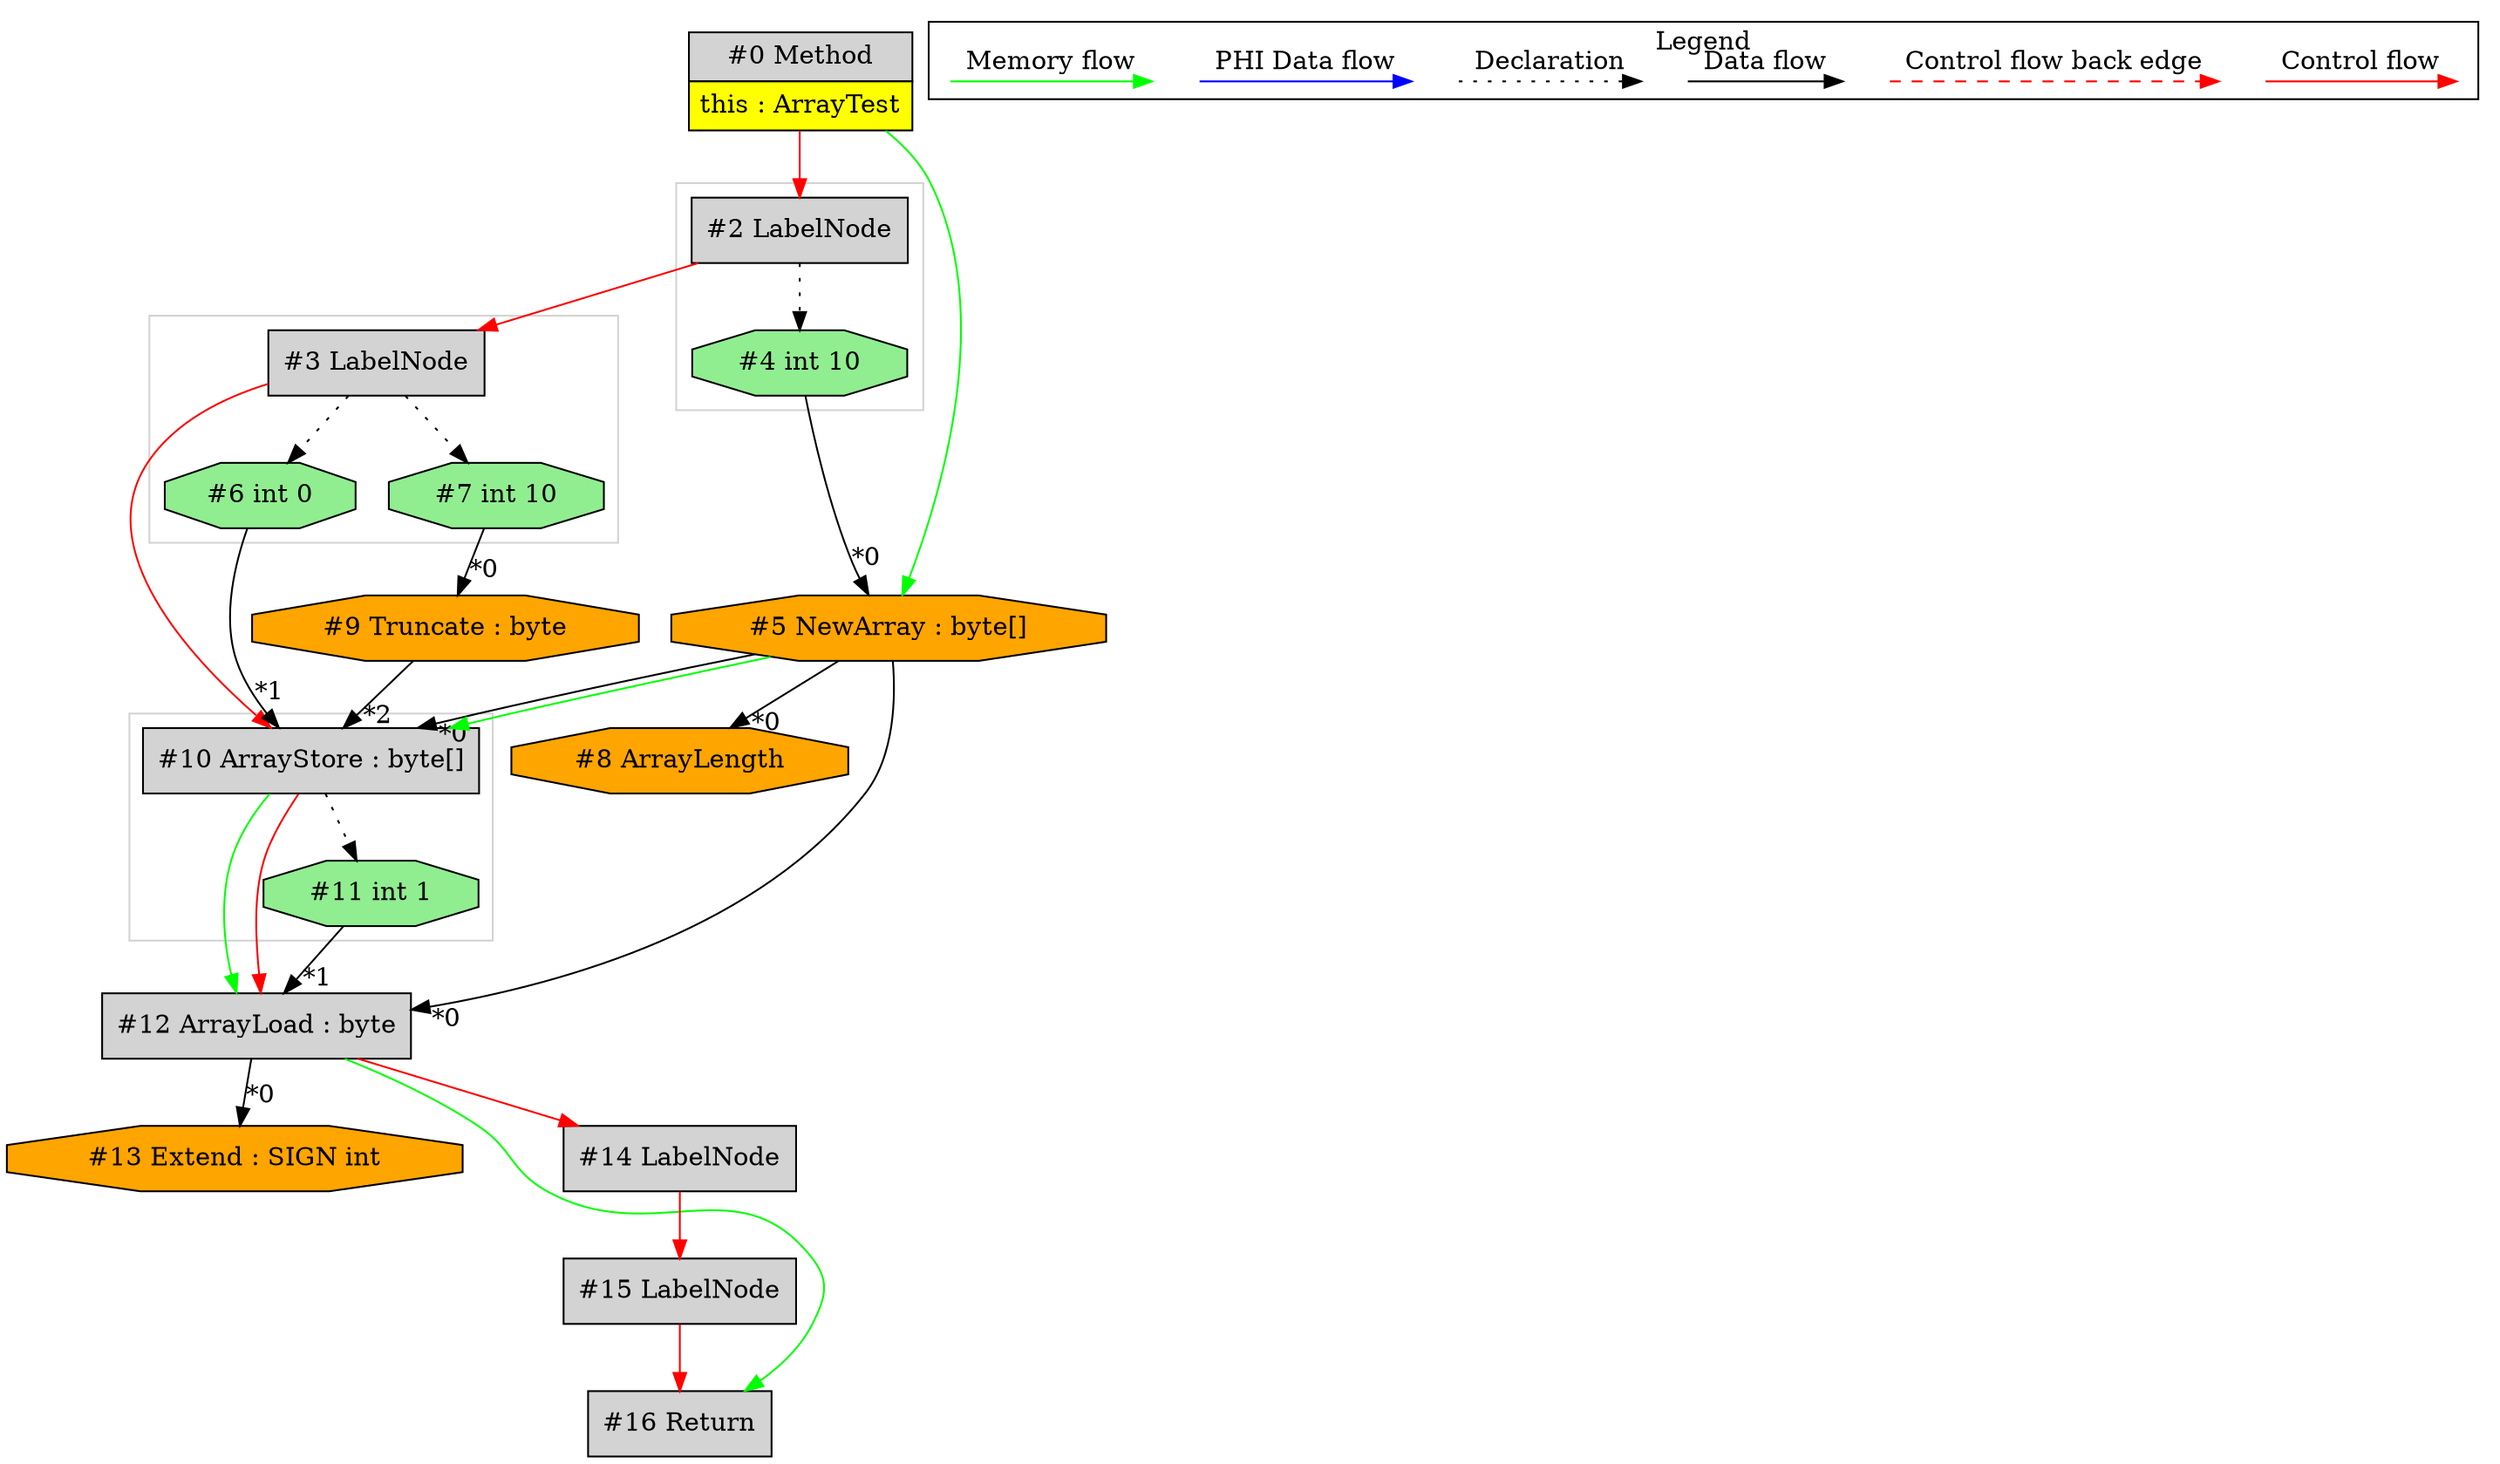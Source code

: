 digraph {
 ordering="in";
 node0[margin="0", label=<<table border="0" cellborder="1" cellspacing="0" cellpadding="5"><tr><td colspan="1">#0 Method</td></tr><tr><td port="prj1" bgcolor="yellow">this : ArrayTest</td></tr></table>>,shape=none, fillcolor=lightgrey, style=filled];
 node2[label="#2 LabelNode",shape=box, fillcolor=lightgrey, style=filled];
 node0 -> node2[labeldistance=2, color=red, fontcolor=red];
 node3[label="#3 LabelNode",shape=box, fillcolor=lightgrey, style=filled];
 node2 -> node3[labeldistance=2, color=red, fontcolor=red];
 node7[label="#7 int 10",shape=octagon, fillcolor=lightgreen, style=filled];
 node3 -> node7[style=dotted];
 node9[label="#9 Truncate : byte",shape=octagon, fillcolor=orange, style=filled];
 node7 -> node9[headlabel="*0", labeldistance=2];
 node10[label="#10 ArrayStore : byte[]",shape=box, fillcolor=lightgrey, style=filled];
 node5 -> node10[headlabel="*0", labeldistance=2];
 node6 -> node10[headlabel="*1", labeldistance=2];
 node9 -> node10[headlabel="*2", labeldistance=2];
 node5 -> node10[labeldistance=2, color=green, constraint=false];
 node3 -> node10[labeldistance=2, color=red, fontcolor=red];
 node5[label="#5 NewArray : byte[]",shape=octagon, fillcolor=orange, style=filled];
 node4 -> node5[headlabel="*0", labeldistance=2];
 node0 -> node5[labeldistance=2, color=green, constraint=false];
 node4[label="#4 int 10",shape=octagon, fillcolor=lightgreen, style=filled];
 node2 -> node4[style=dotted];
 node8[label="#8 ArrayLength",shape=octagon, fillcolor=orange, style=filled];
 node5 -> node8[headlabel="*0", labeldistance=2];
 node12[label="#12 ArrayLoad : byte",shape=box, fillcolor=lightgrey, style=filled];
 node5 -> node12[headlabel="*0", labeldistance=2];
 node11 -> node12[headlabel="*1", labeldistance=2];
 node10 -> node12[labeldistance=2, color=green, constraint=false];
 node10 -> node12[labeldistance=2, color=red, fontcolor=red];
 node11[label="#11 int 1",shape=octagon, fillcolor=lightgreen, style=filled];
 node10 -> node11[style=dotted];
 node14[label="#14 LabelNode",shape=box, fillcolor=lightgrey, style=filled];
 node12 -> node14[labeldistance=2, color=red, fontcolor=red];
 node15[label="#15 LabelNode",shape=box, fillcolor=lightgrey, style=filled];
 node14 -> node15[labeldistance=2, color=red, fontcolor=red];
 node16[label="#16 Return",shape=box, fillcolor=lightgrey, style=filled];
 node15 -> node16[labeldistance=2, color=red, fontcolor=red];
 node12 -> node16[labeldistance=2, color=green, constraint=false];
 node13[label="#13 Extend : SIGN int",shape=octagon, fillcolor=orange, style=filled];
 node12 -> node13[headlabel="*0", labeldistance=2];
 node6[label="#6 int 0",shape=octagon, fillcolor=lightgreen, style=filled];
 node3 -> node6[style=dotted];
 subgraph cluster_0 {
  color=lightgray;
  node10;
  node11;
 }
 subgraph cluster_1 {
  color=lightgray;
  node2;
  node4;
 }
 subgraph cluster_2 {
  color=lightgray;
  node3;
  node6;
  node7;
 }
 subgraph cluster_000 {
  label = "Legend";
  node [shape=point]
  {
   rank=same;
   c0 [style = invis];
   c1 [style = invis];
   c2 [style = invis];
   c3 [style = invis];
   d0 [style = invis];
   d1 [style = invis];
   d2 [style = invis];
   d3 [style = invis];
   d4 [style = invis];
   d5 [style = invis];
   d6 [style = invis];
   d7 [style = invis];
  }
  c0 -> c1 [label="Control flow", style=solid, color=red]
  c2 -> c3 [label="Control flow back edge", style=dashed, color=red]
  d0 -> d1 [label="Data flow"]
  d2 -> d3 [label="Declaration", style=dotted]
  d4 -> d5 [label="PHI Data flow", color=blue]
  d6 -> d7 [label="Memory flow", color=green]
 }

}
